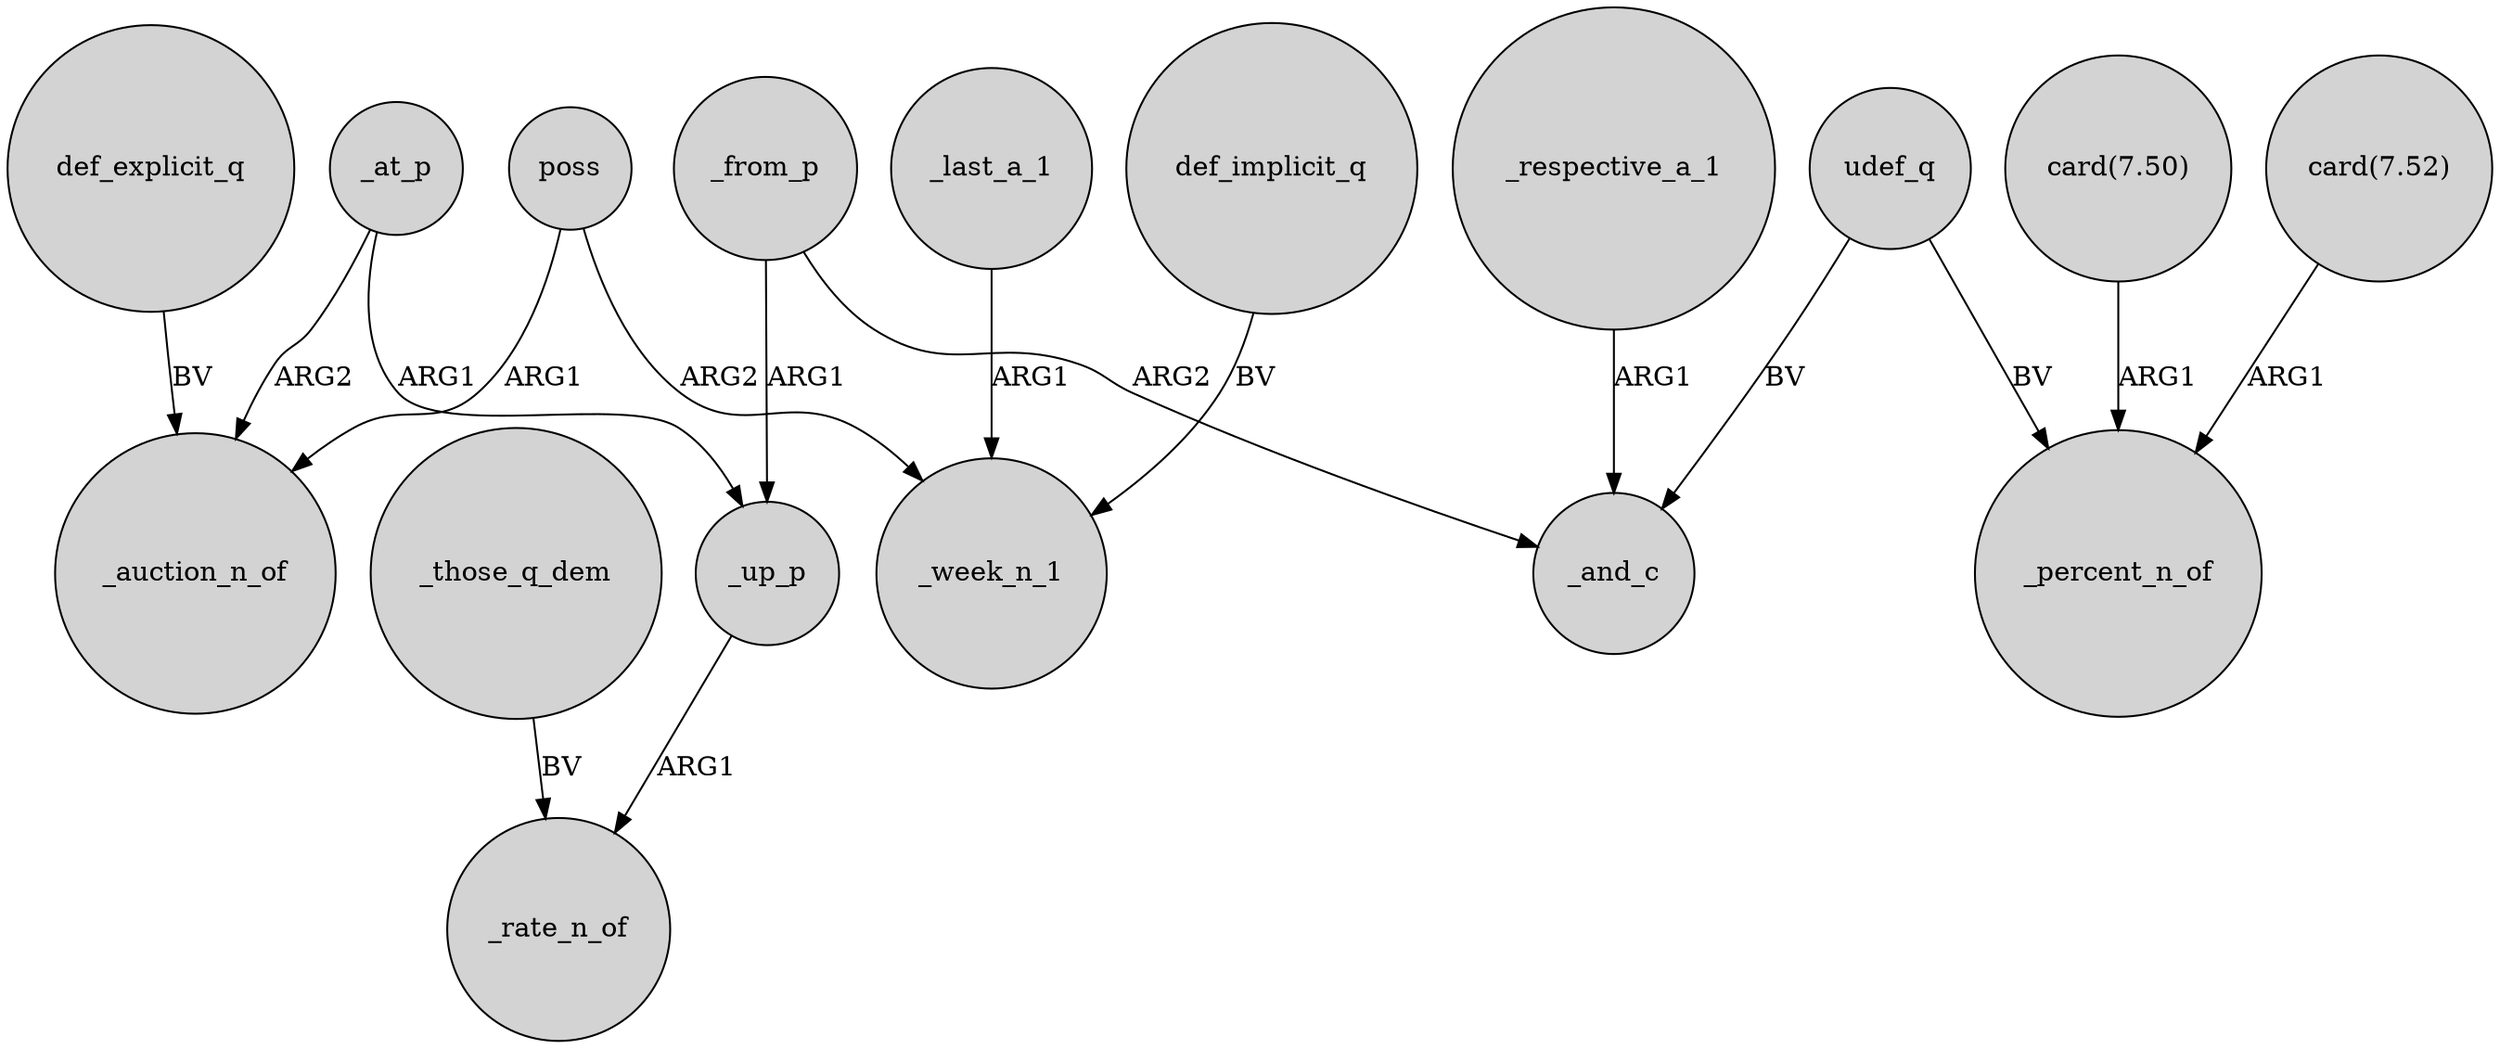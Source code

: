 digraph {
	node [shape=circle style=filled]
	_from_p -> _up_p [label=ARG1]
	"card(7.52)" -> _percent_n_of [label=ARG1]
	_respective_a_1 -> _and_c [label=ARG1]
	udef_q -> _percent_n_of [label=BV]
	_at_p -> _auction_n_of [label=ARG2]
	"card(7.50)" -> _percent_n_of [label=ARG1]
	_those_q_dem -> _rate_n_of [label=BV]
	_from_p -> _and_c [label=ARG2]
	_at_p -> _up_p [label=ARG1]
	udef_q -> _and_c [label=BV]
	def_implicit_q -> _week_n_1 [label=BV]
	_last_a_1 -> _week_n_1 [label=ARG1]
	poss -> _auction_n_of [label=ARG1]
	def_explicit_q -> _auction_n_of [label=BV]
	poss -> _week_n_1 [label=ARG2]
	_up_p -> _rate_n_of [label=ARG1]
}
